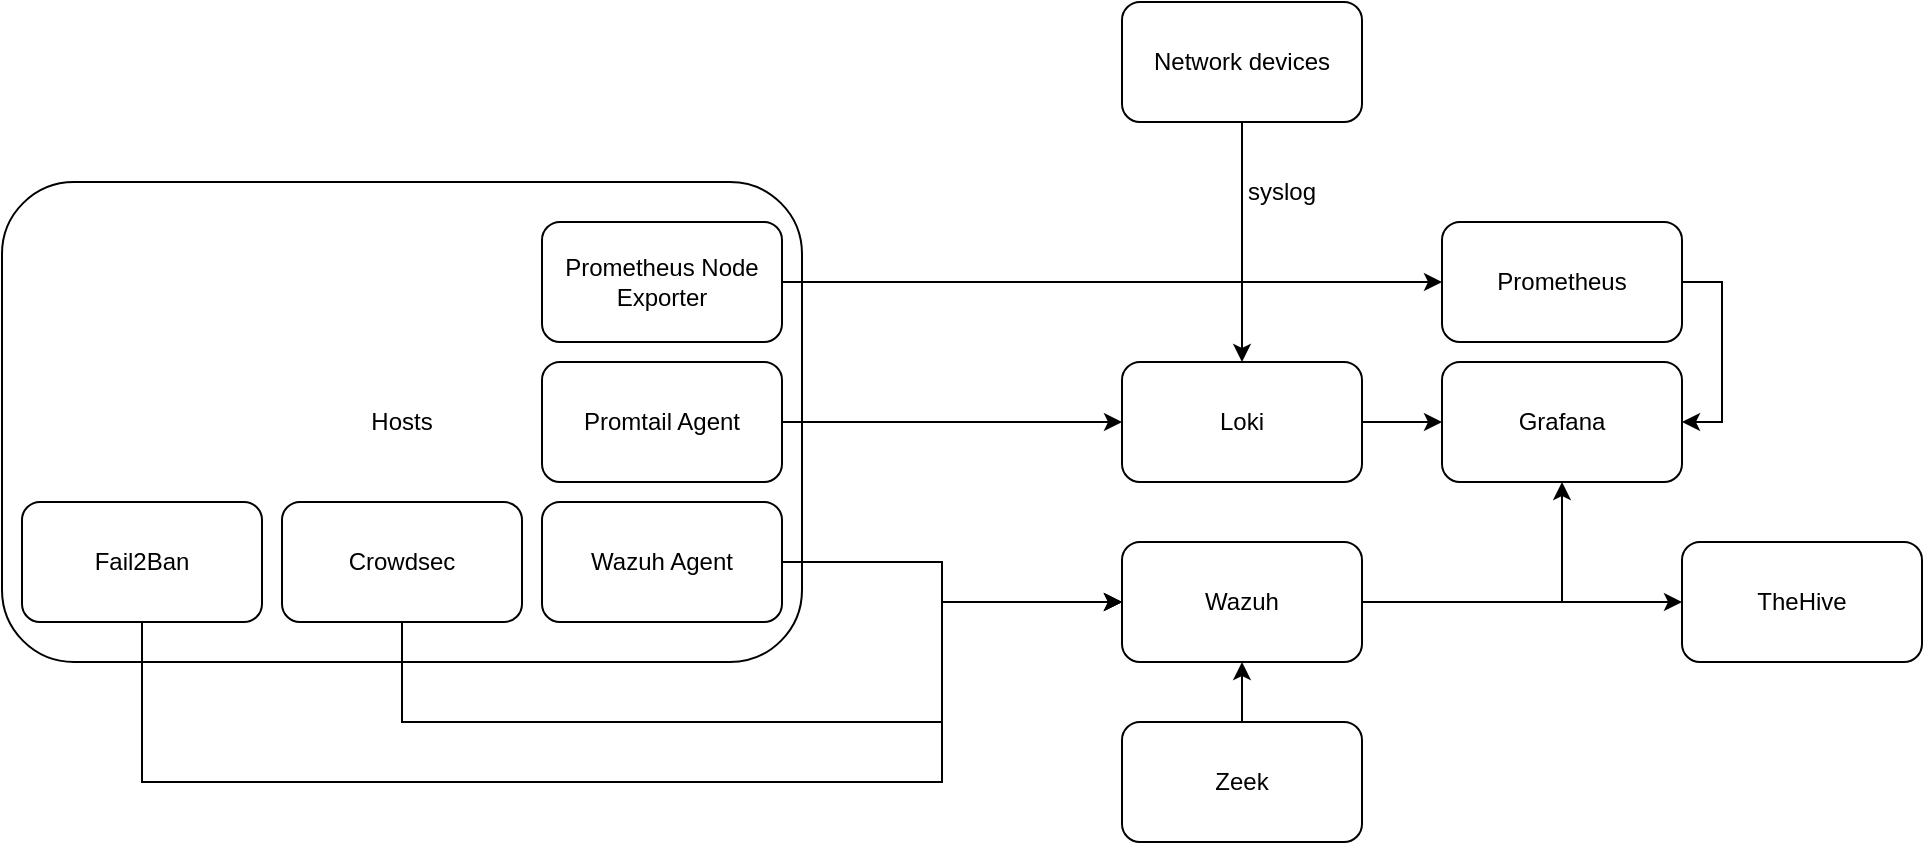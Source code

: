 <mxfile version="24.9.1">
  <diagram name="Page-1" id="TC8eIvS5AJwY11u6MmBl">
    <mxGraphModel dx="1647" dy="933" grid="1" gridSize="10" guides="1" tooltips="1" connect="1" arrows="1" fold="1" page="1" pageScale="1" pageWidth="850" pageHeight="1100" math="0" shadow="0">
      <root>
        <mxCell id="0" />
        <mxCell id="1" parent="0" />
        <mxCell id="K5UNilDVBnnlTLyJL09D-1" value="&lt;div&gt;Hosts&lt;/div&gt;" style="rounded=1;whiteSpace=wrap;html=1;" vertex="1" parent="1">
          <mxGeometry x="110" y="160" width="400" height="240" as="geometry" />
        </mxCell>
        <mxCell id="K5UNilDVBnnlTLyJL09D-27" style="edgeStyle=orthogonalEdgeStyle;rounded=0;orthogonalLoop=1;jettySize=auto;html=1;entryX=0;entryY=0.5;entryDx=0;entryDy=0;" edge="1" parent="1" source="K5UNilDVBnnlTLyJL09D-2" target="K5UNilDVBnnlTLyJL09D-9">
          <mxGeometry relative="1" as="geometry">
            <Array as="points">
              <mxPoint x="310" y="430" />
              <mxPoint x="580" y="430" />
              <mxPoint x="580" y="370" />
            </Array>
          </mxGeometry>
        </mxCell>
        <mxCell id="K5UNilDVBnnlTLyJL09D-2" value="Crowdsec" style="rounded=1;whiteSpace=wrap;html=1;" vertex="1" parent="1">
          <mxGeometry x="250" y="320" width="120" height="60" as="geometry" />
        </mxCell>
        <mxCell id="K5UNilDVBnnlTLyJL09D-28" style="edgeStyle=orthogonalEdgeStyle;rounded=0;orthogonalLoop=1;jettySize=auto;html=1;entryX=0;entryY=0.5;entryDx=0;entryDy=0;" edge="1" parent="1" source="K5UNilDVBnnlTLyJL09D-3" target="K5UNilDVBnnlTLyJL09D-9">
          <mxGeometry relative="1" as="geometry">
            <Array as="points">
              <mxPoint x="180" y="460" />
              <mxPoint x="580" y="460" />
              <mxPoint x="580" y="370" />
            </Array>
          </mxGeometry>
        </mxCell>
        <mxCell id="K5UNilDVBnnlTLyJL09D-3" value="Fail2Ban" style="rounded=1;whiteSpace=wrap;html=1;" vertex="1" parent="1">
          <mxGeometry x="120" y="320" width="120" height="60" as="geometry" />
        </mxCell>
        <mxCell id="K5UNilDVBnnlTLyJL09D-26" style="edgeStyle=orthogonalEdgeStyle;rounded=0;orthogonalLoop=1;jettySize=auto;html=1;entryX=0;entryY=0.5;entryDx=0;entryDy=0;" edge="1" parent="1" source="K5UNilDVBnnlTLyJL09D-4" target="K5UNilDVBnnlTLyJL09D-9">
          <mxGeometry relative="1" as="geometry">
            <Array as="points">
              <mxPoint x="580" y="350" />
              <mxPoint x="580" y="370" />
            </Array>
          </mxGeometry>
        </mxCell>
        <mxCell id="K5UNilDVBnnlTLyJL09D-4" value="Wazuh Agent" style="rounded=1;whiteSpace=wrap;html=1;" vertex="1" parent="1">
          <mxGeometry x="380" y="320" width="120" height="60" as="geometry" />
        </mxCell>
        <mxCell id="K5UNilDVBnnlTLyJL09D-21" style="edgeStyle=orthogonalEdgeStyle;rounded=0;orthogonalLoop=1;jettySize=auto;html=1;entryX=0;entryY=0.5;entryDx=0;entryDy=0;" edge="1" parent="1" source="K5UNilDVBnnlTLyJL09D-5" target="K5UNilDVBnnlTLyJL09D-7">
          <mxGeometry relative="1" as="geometry" />
        </mxCell>
        <mxCell id="K5UNilDVBnnlTLyJL09D-5" value="Promtail Agent" style="rounded=1;whiteSpace=wrap;html=1;" vertex="1" parent="1">
          <mxGeometry x="380" y="250" width="120" height="60" as="geometry" />
        </mxCell>
        <mxCell id="K5UNilDVBnnlTLyJL09D-23" style="edgeStyle=orthogonalEdgeStyle;rounded=0;orthogonalLoop=1;jettySize=auto;html=1;entryX=0;entryY=0.5;entryDx=0;entryDy=0;" edge="1" parent="1" source="K5UNilDVBnnlTLyJL09D-6" target="K5UNilDVBnnlTLyJL09D-12">
          <mxGeometry relative="1" as="geometry" />
        </mxCell>
        <mxCell id="K5UNilDVBnnlTLyJL09D-6" value="Prometheus Node Exporter" style="rounded=1;whiteSpace=wrap;html=1;" vertex="1" parent="1">
          <mxGeometry x="380" y="180" width="120" height="60" as="geometry" />
        </mxCell>
        <mxCell id="K5UNilDVBnnlTLyJL09D-22" style="edgeStyle=orthogonalEdgeStyle;rounded=0;orthogonalLoop=1;jettySize=auto;html=1;entryX=0;entryY=0.5;entryDx=0;entryDy=0;" edge="1" parent="1" source="K5UNilDVBnnlTLyJL09D-7" target="K5UNilDVBnnlTLyJL09D-8">
          <mxGeometry relative="1" as="geometry" />
        </mxCell>
        <mxCell id="K5UNilDVBnnlTLyJL09D-7" value="Loki" style="rounded=1;whiteSpace=wrap;html=1;" vertex="1" parent="1">
          <mxGeometry x="670" y="250" width="120" height="60" as="geometry" />
        </mxCell>
        <mxCell id="K5UNilDVBnnlTLyJL09D-8" value="Grafana" style="rounded=1;whiteSpace=wrap;html=1;" vertex="1" parent="1">
          <mxGeometry x="830" y="250" width="120" height="60" as="geometry" />
        </mxCell>
        <mxCell id="K5UNilDVBnnlTLyJL09D-29" style="edgeStyle=orthogonalEdgeStyle;rounded=0;orthogonalLoop=1;jettySize=auto;html=1;entryX=0.5;entryY=1;entryDx=0;entryDy=0;" edge="1" parent="1" source="K5UNilDVBnnlTLyJL09D-9" target="K5UNilDVBnnlTLyJL09D-8">
          <mxGeometry relative="1" as="geometry" />
        </mxCell>
        <mxCell id="K5UNilDVBnnlTLyJL09D-30" style="edgeStyle=orthogonalEdgeStyle;rounded=0;orthogonalLoop=1;jettySize=auto;html=1;entryX=0;entryY=0.5;entryDx=0;entryDy=0;" edge="1" parent="1" source="K5UNilDVBnnlTLyJL09D-9" target="K5UNilDVBnnlTLyJL09D-11">
          <mxGeometry relative="1" as="geometry" />
        </mxCell>
        <mxCell id="K5UNilDVBnnlTLyJL09D-9" value="Wazuh" style="rounded=1;whiteSpace=wrap;html=1;" vertex="1" parent="1">
          <mxGeometry x="670" y="340" width="120" height="60" as="geometry" />
        </mxCell>
        <mxCell id="K5UNilDVBnnlTLyJL09D-25" style="edgeStyle=orthogonalEdgeStyle;rounded=0;orthogonalLoop=1;jettySize=auto;html=1;" edge="1" parent="1" source="K5UNilDVBnnlTLyJL09D-10" target="K5UNilDVBnnlTLyJL09D-9">
          <mxGeometry relative="1" as="geometry" />
        </mxCell>
        <mxCell id="K5UNilDVBnnlTLyJL09D-10" value="Zeek" style="rounded=1;whiteSpace=wrap;html=1;" vertex="1" parent="1">
          <mxGeometry x="670" y="430" width="120" height="60" as="geometry" />
        </mxCell>
        <mxCell id="K5UNilDVBnnlTLyJL09D-11" value="TheHive" style="rounded=1;whiteSpace=wrap;html=1;" vertex="1" parent="1">
          <mxGeometry x="950" y="340" width="120" height="60" as="geometry" />
        </mxCell>
        <mxCell id="K5UNilDVBnnlTLyJL09D-24" style="edgeStyle=orthogonalEdgeStyle;rounded=0;orthogonalLoop=1;jettySize=auto;html=1;entryX=1;entryY=0.5;entryDx=0;entryDy=0;exitX=1;exitY=0.5;exitDx=0;exitDy=0;" edge="1" parent="1" source="K5UNilDVBnnlTLyJL09D-12" target="K5UNilDVBnnlTLyJL09D-8">
          <mxGeometry relative="1" as="geometry" />
        </mxCell>
        <mxCell id="K5UNilDVBnnlTLyJL09D-12" value="Prometheus" style="rounded=1;whiteSpace=wrap;html=1;" vertex="1" parent="1">
          <mxGeometry x="830" y="180" width="120" height="60" as="geometry" />
        </mxCell>
        <mxCell id="K5UNilDVBnnlTLyJL09D-32" style="edgeStyle=orthogonalEdgeStyle;rounded=0;orthogonalLoop=1;jettySize=auto;html=1;entryX=0.5;entryY=0;entryDx=0;entryDy=0;" edge="1" parent="1" source="K5UNilDVBnnlTLyJL09D-31" target="K5UNilDVBnnlTLyJL09D-7">
          <mxGeometry relative="1" as="geometry" />
        </mxCell>
        <mxCell id="K5UNilDVBnnlTLyJL09D-31" value="Network devices" style="rounded=1;whiteSpace=wrap;html=1;" vertex="1" parent="1">
          <mxGeometry x="670" y="70" width="120" height="60" as="geometry" />
        </mxCell>
        <mxCell id="K5UNilDVBnnlTLyJL09D-33" value="syslog" style="text;html=1;align=center;verticalAlign=middle;whiteSpace=wrap;rounded=0;" vertex="1" parent="1">
          <mxGeometry x="720" y="150" width="60" height="30" as="geometry" />
        </mxCell>
      </root>
    </mxGraphModel>
  </diagram>
</mxfile>
